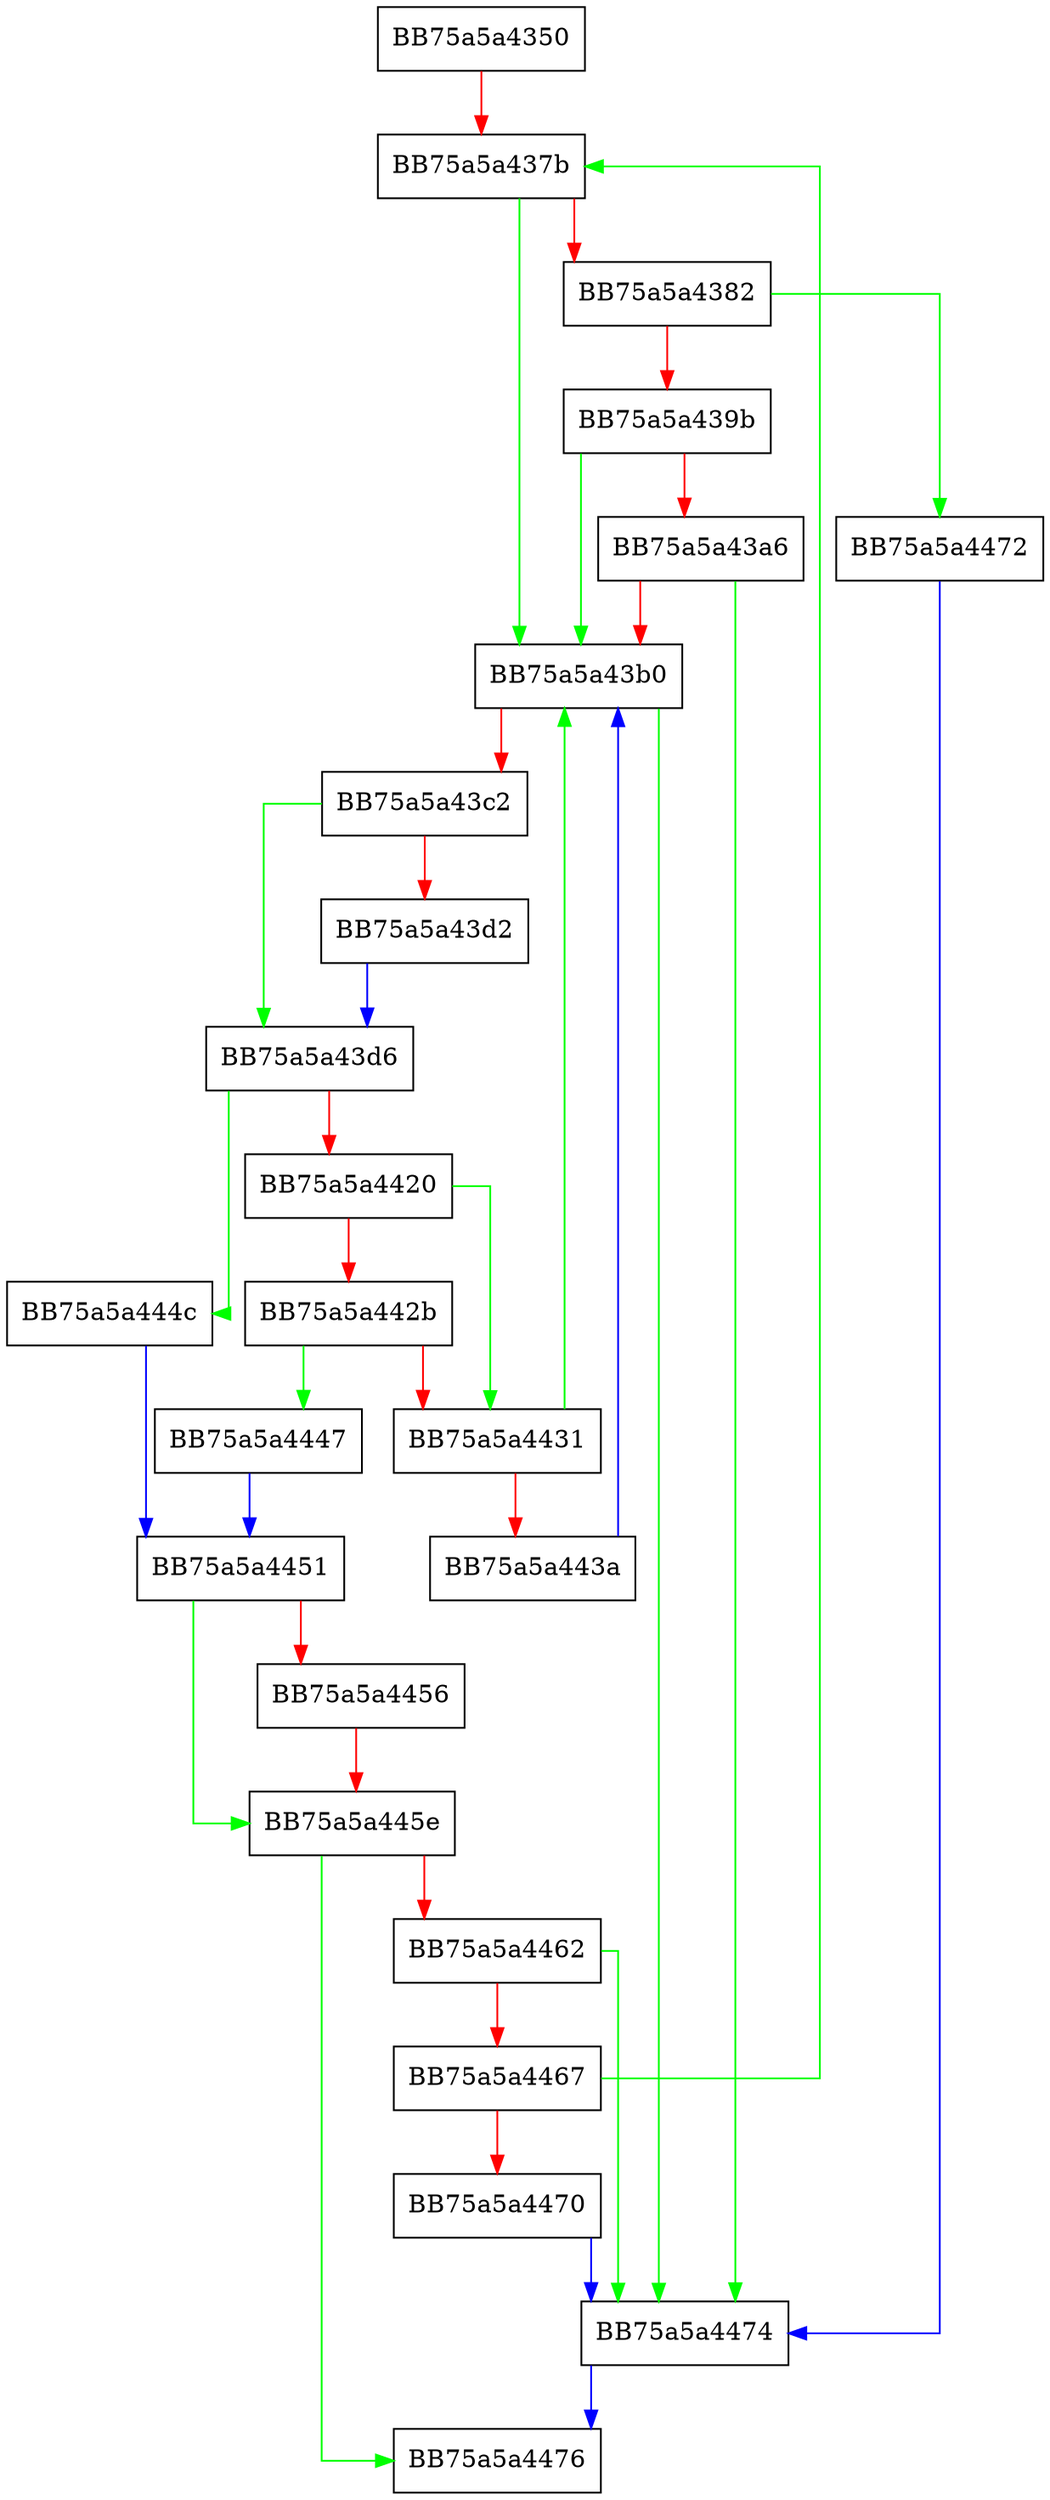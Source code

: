 digraph findWorkUnitHelper {
  node [shape="box"];
  graph [splines=ortho];
  BB75a5a4350 -> BB75a5a437b [color="red"];
  BB75a5a437b -> BB75a5a43b0 [color="green"];
  BB75a5a437b -> BB75a5a4382 [color="red"];
  BB75a5a4382 -> BB75a5a4472 [color="green"];
  BB75a5a4382 -> BB75a5a439b [color="red"];
  BB75a5a439b -> BB75a5a43b0 [color="green"];
  BB75a5a439b -> BB75a5a43a6 [color="red"];
  BB75a5a43a6 -> BB75a5a4474 [color="green"];
  BB75a5a43a6 -> BB75a5a43b0 [color="red"];
  BB75a5a43b0 -> BB75a5a4474 [color="green"];
  BB75a5a43b0 -> BB75a5a43c2 [color="red"];
  BB75a5a43c2 -> BB75a5a43d6 [color="green"];
  BB75a5a43c2 -> BB75a5a43d2 [color="red"];
  BB75a5a43d2 -> BB75a5a43d6 [color="blue"];
  BB75a5a43d6 -> BB75a5a444c [color="green"];
  BB75a5a43d6 -> BB75a5a4420 [color="red"];
  BB75a5a4420 -> BB75a5a4431 [color="green"];
  BB75a5a4420 -> BB75a5a442b [color="red"];
  BB75a5a442b -> BB75a5a4447 [color="green"];
  BB75a5a442b -> BB75a5a4431 [color="red"];
  BB75a5a4431 -> BB75a5a43b0 [color="green"];
  BB75a5a4431 -> BB75a5a443a [color="red"];
  BB75a5a443a -> BB75a5a43b0 [color="blue"];
  BB75a5a4447 -> BB75a5a4451 [color="blue"];
  BB75a5a444c -> BB75a5a4451 [color="blue"];
  BB75a5a4451 -> BB75a5a445e [color="green"];
  BB75a5a4451 -> BB75a5a4456 [color="red"];
  BB75a5a4456 -> BB75a5a445e [color="red"];
  BB75a5a445e -> BB75a5a4476 [color="green"];
  BB75a5a445e -> BB75a5a4462 [color="red"];
  BB75a5a4462 -> BB75a5a4474 [color="green"];
  BB75a5a4462 -> BB75a5a4467 [color="red"];
  BB75a5a4467 -> BB75a5a437b [color="green"];
  BB75a5a4467 -> BB75a5a4470 [color="red"];
  BB75a5a4470 -> BB75a5a4474 [color="blue"];
  BB75a5a4472 -> BB75a5a4474 [color="blue"];
  BB75a5a4474 -> BB75a5a4476 [color="blue"];
}